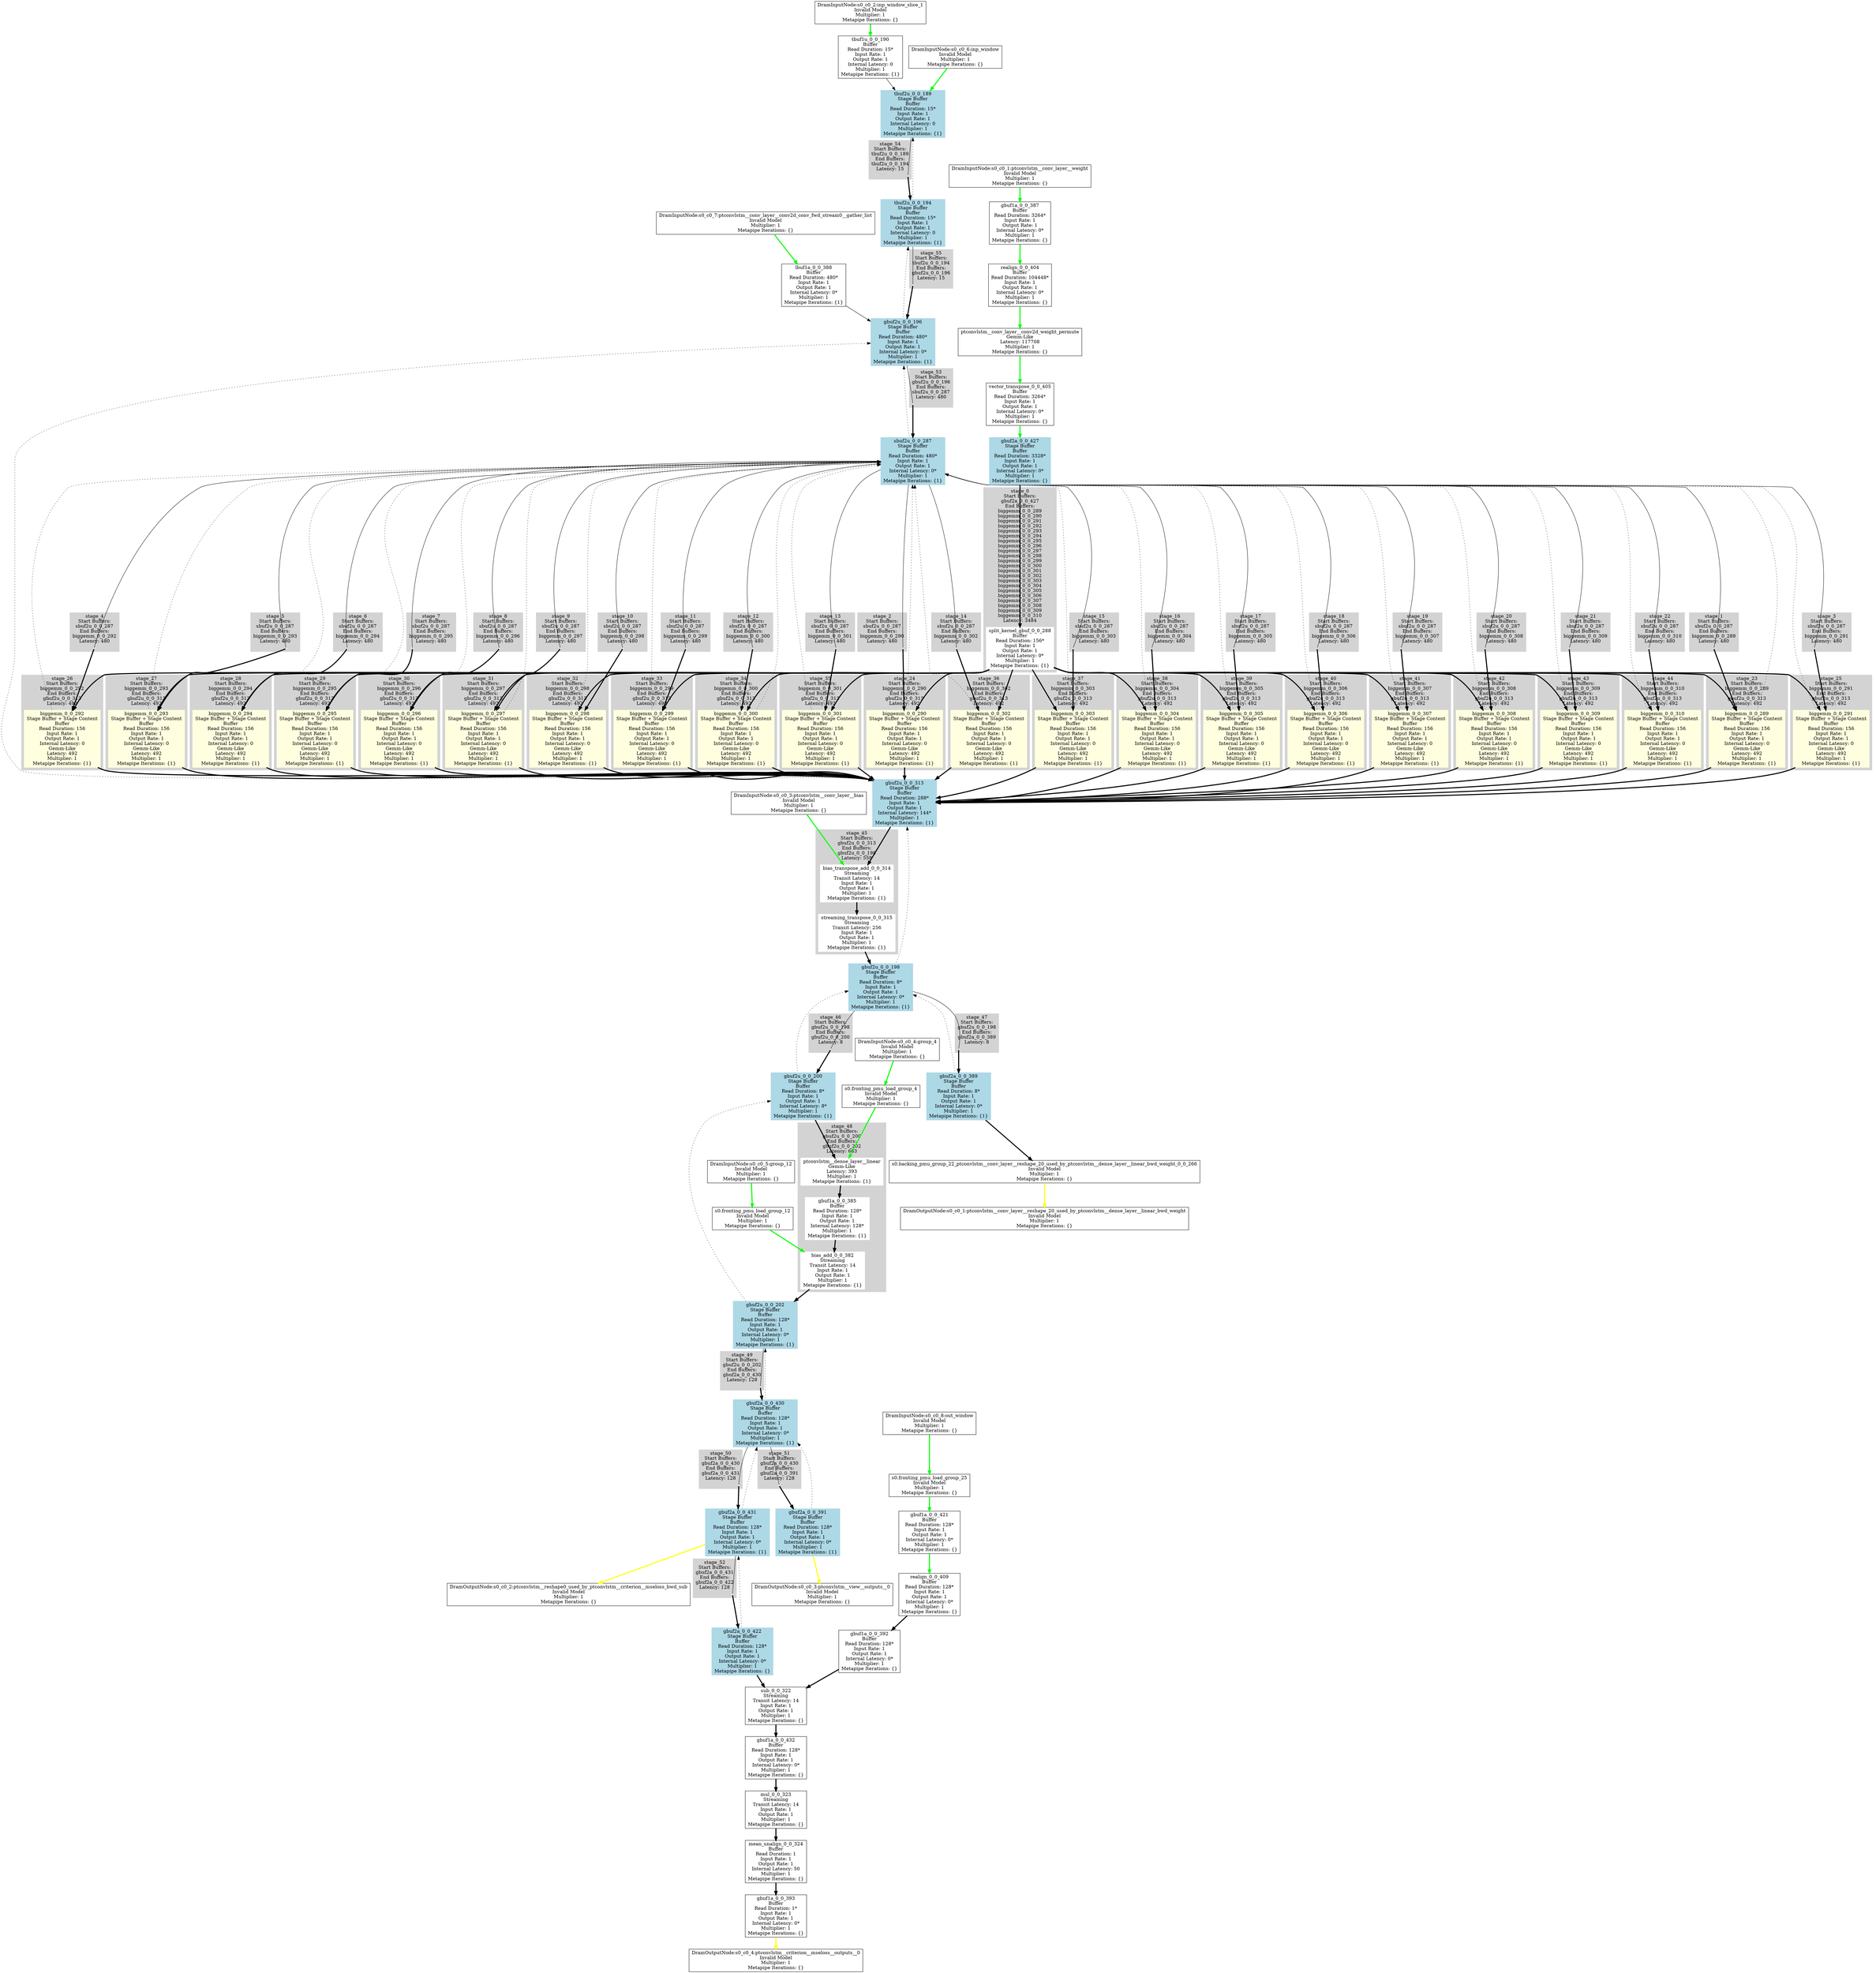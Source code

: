digraph {
	node [shape=box]
	subgraph cluster_stage_0 {
		node [style=filled,color=white];
		style=filled;
		color=lightgrey;
		label = "stage_0&#xA;Start Buffers:&#xA;gbuf2a_0_0_427&#xA;End Buffers:&#xA;biggemm_0_0_289&#xA;biggemm_0_0_290&#xA;biggemm_0_0_291&#xA;biggemm_0_0_292&#xA;biggemm_0_0_293&#xA;biggemm_0_0_294&#xA;biggemm_0_0_295&#xA;biggemm_0_0_296&#xA;biggemm_0_0_297&#xA;biggemm_0_0_298&#xA;biggemm_0_0_299&#xA;biggemm_0_0_300&#xA;biggemm_0_0_301&#xA;biggemm_0_0_302&#xA;biggemm_0_0_303&#xA;biggemm_0_0_304&#xA;biggemm_0_0_305&#xA;biggemm_0_0_306&#xA;biggemm_0_0_307&#xA;biggemm_0_0_308&#xA;biggemm_0_0_309&#xA;biggemm_0_0_310&#xA;Latency: 3484";
		tooltip = "stage_0&#xA;Start Buffers:&#xA;gbuf2a_0_0_427&#xA;End Buffers:&#xA;biggemm_0_0_289&#xA;biggemm_0_0_290&#xA;biggemm_0_0_291&#xA;biggemm_0_0_292&#xA;biggemm_0_0_293&#xA;biggemm_0_0_294&#xA;biggemm_0_0_295&#xA;biggemm_0_0_296&#xA;biggemm_0_0_297&#xA;biggemm_0_0_298&#xA;biggemm_0_0_299&#xA;biggemm_0_0_300&#xA;biggemm_0_0_301&#xA;biggemm_0_0_302&#xA;biggemm_0_0_303&#xA;biggemm_0_0_304&#xA;biggemm_0_0_305&#xA;biggemm_0_0_306&#xA;biggemm_0_0_307&#xA;biggemm_0_0_308&#xA;biggemm_0_0_309&#xA;biggemm_0_0_310&#xA;Latency: 3484";
		5;
	}
	subgraph cluster_stage_1 {
		node [style=filled,color=white];
		style=filled;
		color=lightgrey;
		label = "stage_1&#xA;Start Buffers:&#xA;sbuf2u_0_0_287&#xA;End Buffers:&#xA;biggemm_0_0_289&#xA;Latency: 480";
		tooltip = "stage_1&#xA;Start Buffers:&#xA;sbuf2u_0_0_287&#xA;End Buffers:&#xA;biggemm_0_0_289&#xA;Latency: 480";
		72 [shape=point];
	}
	 "6"->"72" [arrowhead=none];
	subgraph cluster_stage_2 {
		node [style=filled,color=white];
		style=filled;
		color=lightgrey;
		label = "stage_2&#xA;Start Buffers:&#xA;sbuf2u_0_0_287&#xA;End Buffers:&#xA;biggemm_0_0_290&#xA;Latency: 480";
		tooltip = "stage_2&#xA;Start Buffers:&#xA;sbuf2u_0_0_287&#xA;End Buffers:&#xA;biggemm_0_0_290&#xA;Latency: 480";
		73 [shape=point];
	}
	 "6"->"73" [arrowhead=none];
	subgraph cluster_stage_3 {
		node [style=filled,color=white];
		style=filled;
		color=lightgrey;
		label = "stage_3&#xA;Start Buffers:&#xA;sbuf2u_0_0_287&#xA;End Buffers:&#xA;biggemm_0_0_291&#xA;Latency: 480";
		tooltip = "stage_3&#xA;Start Buffers:&#xA;sbuf2u_0_0_287&#xA;End Buffers:&#xA;biggemm_0_0_291&#xA;Latency: 480";
		74 [shape=point];
	}
	 "6"->"74" [arrowhead=none];
	subgraph cluster_stage_4 {
		node [style=filled,color=white];
		style=filled;
		color=lightgrey;
		label = "stage_4&#xA;Start Buffers:&#xA;sbuf2u_0_0_287&#xA;End Buffers:&#xA;biggemm_0_0_292&#xA;Latency: 480";
		tooltip = "stage_4&#xA;Start Buffers:&#xA;sbuf2u_0_0_287&#xA;End Buffers:&#xA;biggemm_0_0_292&#xA;Latency: 480";
		75 [shape=point];
	}
	 "6"->"75" [arrowhead=none];
	subgraph cluster_stage_5 {
		node [style=filled,color=white];
		style=filled;
		color=lightgrey;
		label = "stage_5&#xA;Start Buffers:&#xA;sbuf2u_0_0_287&#xA;End Buffers:&#xA;biggemm_0_0_293&#xA;Latency: 480";
		tooltip = "stage_5&#xA;Start Buffers:&#xA;sbuf2u_0_0_287&#xA;End Buffers:&#xA;biggemm_0_0_293&#xA;Latency: 480";
		76 [shape=point];
	}
	 "6"->"76" [arrowhead=none];
	subgraph cluster_stage_6 {
		node [style=filled,color=white];
		style=filled;
		color=lightgrey;
		label = "stage_6&#xA;Start Buffers:&#xA;sbuf2u_0_0_287&#xA;End Buffers:&#xA;biggemm_0_0_294&#xA;Latency: 480";
		tooltip = "stage_6&#xA;Start Buffers:&#xA;sbuf2u_0_0_287&#xA;End Buffers:&#xA;biggemm_0_0_294&#xA;Latency: 480";
		77 [shape=point];
	}
	 "6"->"77" [arrowhead=none];
	subgraph cluster_stage_7 {
		node [style=filled,color=white];
		style=filled;
		color=lightgrey;
		label = "stage_7&#xA;Start Buffers:&#xA;sbuf2u_0_0_287&#xA;End Buffers:&#xA;biggemm_0_0_295&#xA;Latency: 480";
		tooltip = "stage_7&#xA;Start Buffers:&#xA;sbuf2u_0_0_287&#xA;End Buffers:&#xA;biggemm_0_0_295&#xA;Latency: 480";
		78 [shape=point];
	}
	 "6"->"78" [arrowhead=none];
	subgraph cluster_stage_8 {
		node [style=filled,color=white];
		style=filled;
		color=lightgrey;
		label = "stage_8&#xA;Start Buffers:&#xA;sbuf2u_0_0_287&#xA;End Buffers:&#xA;biggemm_0_0_296&#xA;Latency: 480";
		tooltip = "stage_8&#xA;Start Buffers:&#xA;sbuf2u_0_0_287&#xA;End Buffers:&#xA;biggemm_0_0_296&#xA;Latency: 480";
		79 [shape=point];
	}
	 "6"->"79" [arrowhead=none];
	subgraph cluster_stage_9 {
		node [style=filled,color=white];
		style=filled;
		color=lightgrey;
		label = "stage_9&#xA;Start Buffers:&#xA;sbuf2u_0_0_287&#xA;End Buffers:&#xA;biggemm_0_0_297&#xA;Latency: 480";
		tooltip = "stage_9&#xA;Start Buffers:&#xA;sbuf2u_0_0_287&#xA;End Buffers:&#xA;biggemm_0_0_297&#xA;Latency: 480";
		80 [shape=point];
	}
	 "6"->"80" [arrowhead=none];
	subgraph cluster_stage_10 {
		node [style=filled,color=white];
		style=filled;
		color=lightgrey;
		label = "stage_10&#xA;Start Buffers:&#xA;sbuf2u_0_0_287&#xA;End Buffers:&#xA;biggemm_0_0_298&#xA;Latency: 480";
		tooltip = "stage_10&#xA;Start Buffers:&#xA;sbuf2u_0_0_287&#xA;End Buffers:&#xA;biggemm_0_0_298&#xA;Latency: 480";
		81 [shape=point];
	}
	 "6"->"81" [arrowhead=none];
	subgraph cluster_stage_11 {
		node [style=filled,color=white];
		style=filled;
		color=lightgrey;
		label = "stage_11&#xA;Start Buffers:&#xA;sbuf2u_0_0_287&#xA;End Buffers:&#xA;biggemm_0_0_299&#xA;Latency: 480";
		tooltip = "stage_11&#xA;Start Buffers:&#xA;sbuf2u_0_0_287&#xA;End Buffers:&#xA;biggemm_0_0_299&#xA;Latency: 480";
		82 [shape=point];
	}
	 "6"->"82" [arrowhead=none];
	subgraph cluster_stage_12 {
		node [style=filled,color=white];
		style=filled;
		color=lightgrey;
		label = "stage_12&#xA;Start Buffers:&#xA;sbuf2u_0_0_287&#xA;End Buffers:&#xA;biggemm_0_0_300&#xA;Latency: 480";
		tooltip = "stage_12&#xA;Start Buffers:&#xA;sbuf2u_0_0_287&#xA;End Buffers:&#xA;biggemm_0_0_300&#xA;Latency: 480";
		83 [shape=point];
	}
	 "6"->"83" [arrowhead=none];
	subgraph cluster_stage_13 {
		node [style=filled,color=white];
		style=filled;
		color=lightgrey;
		label = "stage_13&#xA;Start Buffers:&#xA;sbuf2u_0_0_287&#xA;End Buffers:&#xA;biggemm_0_0_301&#xA;Latency: 480";
		tooltip = "stage_13&#xA;Start Buffers:&#xA;sbuf2u_0_0_287&#xA;End Buffers:&#xA;biggemm_0_0_301&#xA;Latency: 480";
		84 [shape=point];
	}
	 "6"->"84" [arrowhead=none];
	subgraph cluster_stage_14 {
		node [style=filled,color=white];
		style=filled;
		color=lightgrey;
		label = "stage_14&#xA;Start Buffers:&#xA;sbuf2u_0_0_287&#xA;End Buffers:&#xA;biggemm_0_0_302&#xA;Latency: 480";
		tooltip = "stage_14&#xA;Start Buffers:&#xA;sbuf2u_0_0_287&#xA;End Buffers:&#xA;biggemm_0_0_302&#xA;Latency: 480";
		85 [shape=point];
	}
	 "6"->"85" [arrowhead=none];
	subgraph cluster_stage_15 {
		node [style=filled,color=white];
		style=filled;
		color=lightgrey;
		label = "stage_15&#xA;Start Buffers:&#xA;sbuf2u_0_0_287&#xA;End Buffers:&#xA;biggemm_0_0_303&#xA;Latency: 480";
		tooltip = "stage_15&#xA;Start Buffers:&#xA;sbuf2u_0_0_287&#xA;End Buffers:&#xA;biggemm_0_0_303&#xA;Latency: 480";
		86 [shape=point];
	}
	 "6"->"86" [arrowhead=none];
	subgraph cluster_stage_16 {
		node [style=filled,color=white];
		style=filled;
		color=lightgrey;
		label = "stage_16&#xA;Start Buffers:&#xA;sbuf2u_0_0_287&#xA;End Buffers:&#xA;biggemm_0_0_304&#xA;Latency: 480";
		tooltip = "stage_16&#xA;Start Buffers:&#xA;sbuf2u_0_0_287&#xA;End Buffers:&#xA;biggemm_0_0_304&#xA;Latency: 480";
		87 [shape=point];
	}
	 "6"->"87" [arrowhead=none];
	subgraph cluster_stage_17 {
		node [style=filled,color=white];
		style=filled;
		color=lightgrey;
		label = "stage_17&#xA;Start Buffers:&#xA;sbuf2u_0_0_287&#xA;End Buffers:&#xA;biggemm_0_0_305&#xA;Latency: 480";
		tooltip = "stage_17&#xA;Start Buffers:&#xA;sbuf2u_0_0_287&#xA;End Buffers:&#xA;biggemm_0_0_305&#xA;Latency: 480";
		88 [shape=point];
	}
	 "6"->"88" [arrowhead=none];
	subgraph cluster_stage_18 {
		node [style=filled,color=white];
		style=filled;
		color=lightgrey;
		label = "stage_18&#xA;Start Buffers:&#xA;sbuf2u_0_0_287&#xA;End Buffers:&#xA;biggemm_0_0_306&#xA;Latency: 480";
		tooltip = "stage_18&#xA;Start Buffers:&#xA;sbuf2u_0_0_287&#xA;End Buffers:&#xA;biggemm_0_0_306&#xA;Latency: 480";
		89 [shape=point];
	}
	 "6"->"89" [arrowhead=none];
	subgraph cluster_stage_19 {
		node [style=filled,color=white];
		style=filled;
		color=lightgrey;
		label = "stage_19&#xA;Start Buffers:&#xA;sbuf2u_0_0_287&#xA;End Buffers:&#xA;biggemm_0_0_307&#xA;Latency: 480";
		tooltip = "stage_19&#xA;Start Buffers:&#xA;sbuf2u_0_0_287&#xA;End Buffers:&#xA;biggemm_0_0_307&#xA;Latency: 480";
		90 [shape=point];
	}
	 "6"->"90" [arrowhead=none];
	subgraph cluster_stage_20 {
		node [style=filled,color=white];
		style=filled;
		color=lightgrey;
		label = "stage_20&#xA;Start Buffers:&#xA;sbuf2u_0_0_287&#xA;End Buffers:&#xA;biggemm_0_0_308&#xA;Latency: 480";
		tooltip = "stage_20&#xA;Start Buffers:&#xA;sbuf2u_0_0_287&#xA;End Buffers:&#xA;biggemm_0_0_308&#xA;Latency: 480";
		91 [shape=point];
	}
	 "6"->"91" [arrowhead=none];
	subgraph cluster_stage_21 {
		node [style=filled,color=white];
		style=filled;
		color=lightgrey;
		label = "stage_21&#xA;Start Buffers:&#xA;sbuf2u_0_0_287&#xA;End Buffers:&#xA;biggemm_0_0_309&#xA;Latency: 480";
		tooltip = "stage_21&#xA;Start Buffers:&#xA;sbuf2u_0_0_287&#xA;End Buffers:&#xA;biggemm_0_0_309&#xA;Latency: 480";
		92 [shape=point];
	}
	 "6"->"92" [arrowhead=none];
	subgraph cluster_stage_22 {
		node [style=filled,color=white];
		style=filled;
		color=lightgrey;
		label = "stage_22&#xA;Start Buffers:&#xA;sbuf2u_0_0_287&#xA;End Buffers:&#xA;biggemm_0_0_310&#xA;Latency: 480";
		tooltip = "stage_22&#xA;Start Buffers:&#xA;sbuf2u_0_0_287&#xA;End Buffers:&#xA;biggemm_0_0_310&#xA;Latency: 480";
		93 [shape=point];
	}
	 "6"->"93" [arrowhead=none];
	subgraph cluster_stage_23 {
		node [style=filled,color=white];
		style=filled;
		color=lightgrey;
		label = "stage_23&#xA;Start Buffers:&#xA;biggemm_0_0_289&#xA;End Buffers:&#xA;gbuf2u_0_0_313&#xA;Latency: 492";
		tooltip = "stage_23&#xA;Start Buffers:&#xA;biggemm_0_0_289&#xA;End Buffers:&#xA;gbuf2u_0_0_313&#xA;Latency: 492";
		7;
	}
	subgraph cluster_stage_24 {
		node [style=filled,color=white];
		style=filled;
		color=lightgrey;
		label = "stage_24&#xA;Start Buffers:&#xA;biggemm_0_0_290&#xA;End Buffers:&#xA;gbuf2u_0_0_313&#xA;Latency: 492";
		tooltip = "stage_24&#xA;Start Buffers:&#xA;biggemm_0_0_290&#xA;End Buffers:&#xA;gbuf2u_0_0_313&#xA;Latency: 492";
		8;
	}
	subgraph cluster_stage_25 {
		node [style=filled,color=white];
		style=filled;
		color=lightgrey;
		label = "stage_25&#xA;Start Buffers:&#xA;biggemm_0_0_291&#xA;End Buffers:&#xA;gbuf2u_0_0_313&#xA;Latency: 492";
		tooltip = "stage_25&#xA;Start Buffers:&#xA;biggemm_0_0_291&#xA;End Buffers:&#xA;gbuf2u_0_0_313&#xA;Latency: 492";
		9;
	}
	subgraph cluster_stage_26 {
		node [style=filled,color=white];
		style=filled;
		color=lightgrey;
		label = "stage_26&#xA;Start Buffers:&#xA;biggemm_0_0_292&#xA;End Buffers:&#xA;gbuf2u_0_0_313&#xA;Latency: 492";
		tooltip = "stage_26&#xA;Start Buffers:&#xA;biggemm_0_0_292&#xA;End Buffers:&#xA;gbuf2u_0_0_313&#xA;Latency: 492";
		10;
	}
	subgraph cluster_stage_27 {
		node [style=filled,color=white];
		style=filled;
		color=lightgrey;
		label = "stage_27&#xA;Start Buffers:&#xA;biggemm_0_0_293&#xA;End Buffers:&#xA;gbuf2u_0_0_313&#xA;Latency: 492";
		tooltip = "stage_27&#xA;Start Buffers:&#xA;biggemm_0_0_293&#xA;End Buffers:&#xA;gbuf2u_0_0_313&#xA;Latency: 492";
		11;
	}
	subgraph cluster_stage_28 {
		node [style=filled,color=white];
		style=filled;
		color=lightgrey;
		label = "stage_28&#xA;Start Buffers:&#xA;biggemm_0_0_294&#xA;End Buffers:&#xA;gbuf2u_0_0_313&#xA;Latency: 492";
		tooltip = "stage_28&#xA;Start Buffers:&#xA;biggemm_0_0_294&#xA;End Buffers:&#xA;gbuf2u_0_0_313&#xA;Latency: 492";
		12;
	}
	subgraph cluster_stage_29 {
		node [style=filled,color=white];
		style=filled;
		color=lightgrey;
		label = "stage_29&#xA;Start Buffers:&#xA;biggemm_0_0_295&#xA;End Buffers:&#xA;gbuf2u_0_0_313&#xA;Latency: 492";
		tooltip = "stage_29&#xA;Start Buffers:&#xA;biggemm_0_0_295&#xA;End Buffers:&#xA;gbuf2u_0_0_313&#xA;Latency: 492";
		13;
	}
	subgraph cluster_stage_30 {
		node [style=filled,color=white];
		style=filled;
		color=lightgrey;
		label = "stage_30&#xA;Start Buffers:&#xA;biggemm_0_0_296&#xA;End Buffers:&#xA;gbuf2u_0_0_313&#xA;Latency: 492";
		tooltip = "stage_30&#xA;Start Buffers:&#xA;biggemm_0_0_296&#xA;End Buffers:&#xA;gbuf2u_0_0_313&#xA;Latency: 492";
		14;
	}
	subgraph cluster_stage_31 {
		node [style=filled,color=white];
		style=filled;
		color=lightgrey;
		label = "stage_31&#xA;Start Buffers:&#xA;biggemm_0_0_297&#xA;End Buffers:&#xA;gbuf2u_0_0_313&#xA;Latency: 492";
		tooltip = "stage_31&#xA;Start Buffers:&#xA;biggemm_0_0_297&#xA;End Buffers:&#xA;gbuf2u_0_0_313&#xA;Latency: 492";
		15;
	}
	subgraph cluster_stage_32 {
		node [style=filled,color=white];
		style=filled;
		color=lightgrey;
		label = "stage_32&#xA;Start Buffers:&#xA;biggemm_0_0_298&#xA;End Buffers:&#xA;gbuf2u_0_0_313&#xA;Latency: 492";
		tooltip = "stage_32&#xA;Start Buffers:&#xA;biggemm_0_0_298&#xA;End Buffers:&#xA;gbuf2u_0_0_313&#xA;Latency: 492";
		16;
	}
	subgraph cluster_stage_33 {
		node [style=filled,color=white];
		style=filled;
		color=lightgrey;
		label = "stage_33&#xA;Start Buffers:&#xA;biggemm_0_0_299&#xA;End Buffers:&#xA;gbuf2u_0_0_313&#xA;Latency: 492";
		tooltip = "stage_33&#xA;Start Buffers:&#xA;biggemm_0_0_299&#xA;End Buffers:&#xA;gbuf2u_0_0_313&#xA;Latency: 492";
		17;
	}
	subgraph cluster_stage_34 {
		node [style=filled,color=white];
		style=filled;
		color=lightgrey;
		label = "stage_34&#xA;Start Buffers:&#xA;biggemm_0_0_300&#xA;End Buffers:&#xA;gbuf2u_0_0_313&#xA;Latency: 492";
		tooltip = "stage_34&#xA;Start Buffers:&#xA;biggemm_0_0_300&#xA;End Buffers:&#xA;gbuf2u_0_0_313&#xA;Latency: 492";
		18;
	}
	subgraph cluster_stage_35 {
		node [style=filled,color=white];
		style=filled;
		color=lightgrey;
		label = "stage_35&#xA;Start Buffers:&#xA;biggemm_0_0_301&#xA;End Buffers:&#xA;gbuf2u_0_0_313&#xA;Latency: 492";
		tooltip = "stage_35&#xA;Start Buffers:&#xA;biggemm_0_0_301&#xA;End Buffers:&#xA;gbuf2u_0_0_313&#xA;Latency: 492";
		19;
	}
	subgraph cluster_stage_36 {
		node [style=filled,color=white];
		style=filled;
		color=lightgrey;
		label = "stage_36&#xA;Start Buffers:&#xA;biggemm_0_0_302&#xA;End Buffers:&#xA;gbuf2u_0_0_313&#xA;Latency: 492";
		tooltip = "stage_36&#xA;Start Buffers:&#xA;biggemm_0_0_302&#xA;End Buffers:&#xA;gbuf2u_0_0_313&#xA;Latency: 492";
		20;
	}
	subgraph cluster_stage_37 {
		node [style=filled,color=white];
		style=filled;
		color=lightgrey;
		label = "stage_37&#xA;Start Buffers:&#xA;biggemm_0_0_303&#xA;End Buffers:&#xA;gbuf2u_0_0_313&#xA;Latency: 492";
		tooltip = "stage_37&#xA;Start Buffers:&#xA;biggemm_0_0_303&#xA;End Buffers:&#xA;gbuf2u_0_0_313&#xA;Latency: 492";
		21;
	}
	subgraph cluster_stage_38 {
		node [style=filled,color=white];
		style=filled;
		color=lightgrey;
		label = "stage_38&#xA;Start Buffers:&#xA;biggemm_0_0_304&#xA;End Buffers:&#xA;gbuf2u_0_0_313&#xA;Latency: 492";
		tooltip = "stage_38&#xA;Start Buffers:&#xA;biggemm_0_0_304&#xA;End Buffers:&#xA;gbuf2u_0_0_313&#xA;Latency: 492";
		22;
	}
	subgraph cluster_stage_39 {
		node [style=filled,color=white];
		style=filled;
		color=lightgrey;
		label = "stage_39&#xA;Start Buffers:&#xA;biggemm_0_0_305&#xA;End Buffers:&#xA;gbuf2u_0_0_313&#xA;Latency: 492";
		tooltip = "stage_39&#xA;Start Buffers:&#xA;biggemm_0_0_305&#xA;End Buffers:&#xA;gbuf2u_0_0_313&#xA;Latency: 492";
		23;
	}
	subgraph cluster_stage_40 {
		node [style=filled,color=white];
		style=filled;
		color=lightgrey;
		label = "stage_40&#xA;Start Buffers:&#xA;biggemm_0_0_306&#xA;End Buffers:&#xA;gbuf2u_0_0_313&#xA;Latency: 492";
		tooltip = "stage_40&#xA;Start Buffers:&#xA;biggemm_0_0_306&#xA;End Buffers:&#xA;gbuf2u_0_0_313&#xA;Latency: 492";
		24;
	}
	subgraph cluster_stage_41 {
		node [style=filled,color=white];
		style=filled;
		color=lightgrey;
		label = "stage_41&#xA;Start Buffers:&#xA;biggemm_0_0_307&#xA;End Buffers:&#xA;gbuf2u_0_0_313&#xA;Latency: 492";
		tooltip = "stage_41&#xA;Start Buffers:&#xA;biggemm_0_0_307&#xA;End Buffers:&#xA;gbuf2u_0_0_313&#xA;Latency: 492";
		25;
	}
	subgraph cluster_stage_42 {
		node [style=filled,color=white];
		style=filled;
		color=lightgrey;
		label = "stage_42&#xA;Start Buffers:&#xA;biggemm_0_0_308&#xA;End Buffers:&#xA;gbuf2u_0_0_313&#xA;Latency: 492";
		tooltip = "stage_42&#xA;Start Buffers:&#xA;biggemm_0_0_308&#xA;End Buffers:&#xA;gbuf2u_0_0_313&#xA;Latency: 492";
		26;
	}
	subgraph cluster_stage_43 {
		node [style=filled,color=white];
		style=filled;
		color=lightgrey;
		label = "stage_43&#xA;Start Buffers:&#xA;biggemm_0_0_309&#xA;End Buffers:&#xA;gbuf2u_0_0_313&#xA;Latency: 492";
		tooltip = "stage_43&#xA;Start Buffers:&#xA;biggemm_0_0_309&#xA;End Buffers:&#xA;gbuf2u_0_0_313&#xA;Latency: 492";
		27;
	}
	subgraph cluster_stage_44 {
		node [style=filled,color=white];
		style=filled;
		color=lightgrey;
		label = "stage_44&#xA;Start Buffers:&#xA;biggemm_0_0_310&#xA;End Buffers:&#xA;gbuf2u_0_0_313&#xA;Latency: 492";
		tooltip = "stage_44&#xA;Start Buffers:&#xA;biggemm_0_0_310&#xA;End Buffers:&#xA;gbuf2u_0_0_313&#xA;Latency: 492";
		28;
	}
	subgraph cluster_stage_45 {
		node [style=filled,color=white];
		style=filled;
		color=lightgrey;
		label = "stage_45&#xA;Start Buffers:&#xA;gbuf2u_0_0_313&#xA;End Buffers:&#xA;gbuf2u_0_0_198&#xA;Latency: 558";
		tooltip = "stage_45&#xA;Start Buffers:&#xA;gbuf2u_0_0_313&#xA;End Buffers:&#xA;gbuf2u_0_0_198&#xA;Latency: 558";
		31;
		30;
	}
	subgraph cluster_stage_46 {
		node [style=filled,color=white];
		style=filled;
		color=lightgrey;
		label = "stage_46&#xA;Start Buffers:&#xA;gbuf2u_0_0_198&#xA;End Buffers:&#xA;gbuf2u_0_0_200&#xA;Latency: 8";
		tooltip = "stage_46&#xA;Start Buffers:&#xA;gbuf2u_0_0_198&#xA;End Buffers:&#xA;gbuf2u_0_0_200&#xA;Latency: 8";
		94 [shape=point];
	}
	 "32"->"94" [arrowhead=none];
	subgraph cluster_stage_47 {
		node [style=filled,color=white];
		style=filled;
		color=lightgrey;
		label = "stage_47&#xA;Start Buffers:&#xA;gbuf2u_0_0_198&#xA;End Buffers:&#xA;gbuf2a_0_0_389&#xA;Latency: 8";
		tooltip = "stage_47&#xA;Start Buffers:&#xA;gbuf2u_0_0_198&#xA;End Buffers:&#xA;gbuf2a_0_0_389&#xA;Latency: 8";
		95 [shape=point];
	}
	 "32"->"95" [arrowhead=none];
	subgraph cluster_stage_48 {
		node [style=filled,color=white];
		style=filled;
		color=lightgrey;
		label = "stage_48&#xA;Start Buffers:&#xA;gbuf2u_0_0_200&#xA;End Buffers:&#xA;gbuf2u_0_0_202&#xA;Latency: 663";
		tooltip = "stage_48&#xA;Start Buffers:&#xA;gbuf2u_0_0_200&#xA;End Buffers:&#xA;gbuf2u_0_0_202&#xA;Latency: 663";
		37;
		36;
		35;
	}
	subgraph cluster_stage_49 {
		node [style=filled,color=white];
		style=filled;
		color=lightgrey;
		label = "stage_49&#xA;Start Buffers:&#xA;gbuf2u_0_0_202&#xA;End Buffers:&#xA;gbuf2a_0_0_430&#xA;Latency: 128";
		tooltip = "stage_49&#xA;Start Buffers:&#xA;gbuf2u_0_0_202&#xA;End Buffers:&#xA;gbuf2a_0_0_430&#xA;Latency: 128";
		96 [shape=point];
	}
	 "38"->"96" [arrowhead=none];
	subgraph cluster_stage_50 {
		node [style=filled,color=white];
		style=filled;
		color=lightgrey;
		label = "stage_50&#xA;Start Buffers:&#xA;gbuf2a_0_0_430&#xA;End Buffers:&#xA;gbuf2a_0_0_431&#xA;Latency: 128";
		tooltip = "stage_50&#xA;Start Buffers:&#xA;gbuf2a_0_0_430&#xA;End Buffers:&#xA;gbuf2a_0_0_431&#xA;Latency: 128";
		97 [shape=point];
	}
	 "39"->"97" [arrowhead=none];
	subgraph cluster_stage_51 {
		node [style=filled,color=white];
		style=filled;
		color=lightgrey;
		label = "stage_51&#xA;Start Buffers:&#xA;gbuf2a_0_0_430&#xA;End Buffers:&#xA;gbuf2a_0_0_391&#xA;Latency: 128";
		tooltip = "stage_51&#xA;Start Buffers:&#xA;gbuf2a_0_0_430&#xA;End Buffers:&#xA;gbuf2a_0_0_391&#xA;Latency: 128";
		98 [shape=point];
	}
	 "39"->"98" [arrowhead=none];
	subgraph cluster_stage_52 {
		node [style=filled,color=white];
		style=filled;
		color=lightgrey;
		label = "stage_52&#xA;Start Buffers:&#xA;gbuf2a_0_0_431&#xA;End Buffers:&#xA;gbuf2a_0_0_422&#xA;Latency: 128";
		tooltip = "stage_52&#xA;Start Buffers:&#xA;gbuf2a_0_0_431&#xA;End Buffers:&#xA;gbuf2a_0_0_422&#xA;Latency: 128";
		99 [shape=point];
	}
	 "40"->"99" [arrowhead=none];
	subgraph cluster_stage_53 {
		node [style=filled,color=white];
		style=filled;
		color=lightgrey;
		label = "stage_53&#xA;Start Buffers:&#xA;gbuf2u_0_0_196&#xA;End Buffers:&#xA;sbuf2u_0_0_287&#xA;Latency: 480";
		tooltip = "stage_53&#xA;Start Buffers:&#xA;gbuf2u_0_0_196&#xA;End Buffers:&#xA;sbuf2u_0_0_287&#xA;Latency: 480";
		100 [shape=point];
	}
	 "55"->"100" [arrowhead=none];
	subgraph cluster_stage_54 {
		node [style=filled,color=white];
		style=filled;
		color=lightgrey;
		label = "stage_54&#xA;Start Buffers:&#xA;tbuf2u_0_0_189&#xA;End Buffers:&#xA;tbuf2u_0_0_194&#xA;Latency: 15";
		tooltip = "stage_54&#xA;Start Buffers:&#xA;tbuf2u_0_0_189&#xA;End Buffers:&#xA;tbuf2u_0_0_194&#xA;Latency: 15";
		101 [shape=point];
	}
	 "57"->"101" [arrowhead=none];
	subgraph cluster_stage_55 {
		node [style=filled,color=white];
		style=filled;
		color=lightgrey;
		label = "stage_55&#xA;Start Buffers:&#xA;tbuf2u_0_0_194&#xA;End Buffers:&#xA;gbuf2u_0_0_196&#xA;Latency: 15";
		tooltip = "stage_55&#xA;Start Buffers:&#xA;tbuf2u_0_0_194&#xA;End Buffers:&#xA;gbuf2u_0_0_196&#xA;Latency: 15";
		102 [shape=point];
	}
	 "58"->"102" [arrowhead=none];
	"0" [label= "gbuf1a_0_0_387&#xA;Buffer&#xA;Read Duration: 3264*&#xA;Input Rate: 1&#xA;Output Rate: 1&#xA;Internal Latency: 0*&#xA;Multiplier: 1&#xA;Metapipe Iterations: {}", tooltip= "gbuf1a_0_0_387&#xA;Buffer&#xA;Read Duration: 3264*&#xA;Input Rate: 1&#xA;Output Rate: 1&#xA;Internal Latency: 0*&#xA;Multiplier: 1&#xA;Metapipe Iterations: {}"];
	 "64"->"0" [color=green, penwidth=3 , tooltip="InitGroup/vector"];
	"1" [label= "realign_0_0_404&#xA;Buffer&#xA;Read Duration: 104448*&#xA;Input Rate: 1&#xA;Output Rate: 1&#xA;Internal Latency: 0*&#xA;Multiplier: 1&#xA;Metapipe Iterations: {}", tooltip= "realign_0_0_404&#xA;Buffer&#xA;Read Duration: 104448*&#xA;Input Rate: 1&#xA;Output Rate: 1&#xA;Internal Latency: 0*&#xA;Multiplier: 1&#xA;Metapipe Iterations: {}"];
	 "0"->"1" [color=green, penwidth=3 , tooltip="InitGroup/vector"];
	"2" [label= "ptconvlstm__conv_layer__conv2d_weight_permute&#xA;Gemm-Like&#xA;Latency: 117708&#xA;Multiplier: 1&#xA;Metapipe Iterations: {}", tooltip= "ptconvlstm__conv_layer__conv2d_weight_permute&#xA;Gemm-Like&#xA;Latency: 117708&#xA;Multiplier: 1&#xA;Metapipe Iterations: {}"];
	 "1"->"2" [color=green, penwidth=3 , tooltip="InitGroup/vector"];
	"3" [label= "vector_transpose_0_0_405&#xA;Buffer&#xA;Read Duration: 3264*&#xA;Input Rate: 1&#xA;Output Rate: 1&#xA;Internal Latency: 0*&#xA;Multiplier: 1&#xA;Metapipe Iterations: {}", tooltip= "vector_transpose_0_0_405&#xA;Buffer&#xA;Read Duration: 3264*&#xA;Input Rate: 1&#xA;Output Rate: 1&#xA;Internal Latency: 0*&#xA;Multiplier: 1&#xA;Metapipe Iterations: {}"];
	 "2"->"3" [color=green, penwidth=3 , tooltip="InitGroup/vector"];
	"4" [label= "gbuf2a_0_0_427&#xA;Stage Buffer&#xA;Buffer&#xA;Read Duration: 3328*&#xA;Input Rate: 1&#xA;Output Rate: 1&#xA;Internal Latency: 0*&#xA;Multiplier: 1&#xA;Metapipe Iterations: {}",style=filled,color=lightblue, tooltip= "gbuf2a_0_0_427&#xA;Stage Buffer&#xA;Buffer&#xA;Read Duration: 3328*&#xA;Input Rate: 1&#xA;Output Rate: 1&#xA;Internal Latency: 0*&#xA;Multiplier: 1&#xA;Metapipe Iterations: {}"];
	 "3"->"4" [color=green, penwidth=3 , tooltip="InitGroup/vector"];
	"5" [label= "split_kernel_gbuf_0_0_288&#xA;Buffer&#xA;Read Duration: 156*&#xA;Input Rate: 1&#xA;Output Rate: 1&#xA;Internal Latency: 0*&#xA;Multiplier: 1&#xA;Metapipe Iterations: {1}", tooltip= "split_kernel_gbuf_0_0_288&#xA;Buffer&#xA;Read Duration: 156*&#xA;Input Rate: 1&#xA;Output Rate: 1&#xA;Internal Latency: 0*&#xA;Multiplier: 1&#xA;Metapipe Iterations: {1}"];
	 "4"->"5" [color=black, penwidth=3 , tooltip="ExecGroup/vector"];
	"6" [label= "sbuf2u_0_0_287&#xA;Stage Buffer&#xA;Buffer&#xA;Read Duration: 480*&#xA;Input Rate: 1&#xA;Output Rate: 1&#xA;Internal Latency: 0*&#xA;Multiplier: 1&#xA;Metapipe Iterations: {1}",style=filled,color=lightblue, tooltip= "sbuf2u_0_0_287&#xA;Stage Buffer&#xA;Buffer&#xA;Read Duration: 480*&#xA;Input Rate: 1&#xA;Output Rate: 1&#xA;Internal Latency: 0*&#xA;Multiplier: 1&#xA;Metapipe Iterations: {1}"];
	 "100"->"6" [color=black, penwidth=3 , tooltip="ExecGroup/vector"];
	 "55"->"6" [style=dotted, dir=back];
	"7" [label= "biggemm_0_0_289&#xA;Stage Buffer + Stage Content&#xA;Buffer&#xA;Read Duration: 156&#xA;Input Rate: 1&#xA;Output Rate: 1&#xA;Internal Latency: 0&#xA;Gemm-Like&#xA;Latency: 492&#xA;Multiplier: 1&#xA;Metapipe Iterations: {1}",style=filled,color=lightyellow, tooltip= "biggemm_0_0_289&#xA;Stage Buffer + Stage Content&#xA;Buffer&#xA;Read Duration: 156&#xA;Input Rate: 1&#xA;Output Rate: 1&#xA;Internal Latency: 0&#xA;Gemm-Like&#xA;Latency: 492&#xA;Multiplier: 1&#xA;Metapipe Iterations: {1}"];
	 "72"->"7" [color=black, penwidth=3 , tooltip="ExecGroup/vector"];
	 "5"->"7" [color=black, penwidth=3 , tooltip="ExecGroup/vector"];
	 "6"->"7" [style=dotted, dir=back];
	"8" [label= "biggemm_0_0_290&#xA;Stage Buffer + Stage Content&#xA;Buffer&#xA;Read Duration: 156&#xA;Input Rate: 1&#xA;Output Rate: 1&#xA;Internal Latency: 0&#xA;Gemm-Like&#xA;Latency: 492&#xA;Multiplier: 1&#xA;Metapipe Iterations: {1}",style=filled,color=lightyellow, tooltip= "biggemm_0_0_290&#xA;Stage Buffer + Stage Content&#xA;Buffer&#xA;Read Duration: 156&#xA;Input Rate: 1&#xA;Output Rate: 1&#xA;Internal Latency: 0&#xA;Gemm-Like&#xA;Latency: 492&#xA;Multiplier: 1&#xA;Metapipe Iterations: {1}"];
	 "73"->"8" [color=black, penwidth=3 , tooltip="ExecGroup/vector"];
	 "5"->"8" [color=black, penwidth=3 , tooltip="ExecGroup/vector"];
	 "6"->"8" [style=dotted, dir=back];
	"9" [label= "biggemm_0_0_291&#xA;Stage Buffer + Stage Content&#xA;Buffer&#xA;Read Duration: 156&#xA;Input Rate: 1&#xA;Output Rate: 1&#xA;Internal Latency: 0&#xA;Gemm-Like&#xA;Latency: 492&#xA;Multiplier: 1&#xA;Metapipe Iterations: {1}",style=filled,color=lightyellow, tooltip= "biggemm_0_0_291&#xA;Stage Buffer + Stage Content&#xA;Buffer&#xA;Read Duration: 156&#xA;Input Rate: 1&#xA;Output Rate: 1&#xA;Internal Latency: 0&#xA;Gemm-Like&#xA;Latency: 492&#xA;Multiplier: 1&#xA;Metapipe Iterations: {1}"];
	 "74"->"9" [color=black, penwidth=3 , tooltip="ExecGroup/vector"];
	 "5"->"9" [color=black, penwidth=3 , tooltip="ExecGroup/vector"];
	 "6"->"9" [style=dotted, dir=back];
	"10" [label= "biggemm_0_0_292&#xA;Stage Buffer + Stage Content&#xA;Buffer&#xA;Read Duration: 156&#xA;Input Rate: 1&#xA;Output Rate: 1&#xA;Internal Latency: 0&#xA;Gemm-Like&#xA;Latency: 492&#xA;Multiplier: 1&#xA;Metapipe Iterations: {1}",style=filled,color=lightyellow, tooltip= "biggemm_0_0_292&#xA;Stage Buffer + Stage Content&#xA;Buffer&#xA;Read Duration: 156&#xA;Input Rate: 1&#xA;Output Rate: 1&#xA;Internal Latency: 0&#xA;Gemm-Like&#xA;Latency: 492&#xA;Multiplier: 1&#xA;Metapipe Iterations: {1}"];
	 "75"->"10" [color=black, penwidth=3 , tooltip="ExecGroup/vector"];
	 "5"->"10" [color=black, penwidth=3 , tooltip="ExecGroup/vector"];
	 "6"->"10" [style=dotted, dir=back];
	"11" [label= "biggemm_0_0_293&#xA;Stage Buffer + Stage Content&#xA;Buffer&#xA;Read Duration: 156&#xA;Input Rate: 1&#xA;Output Rate: 1&#xA;Internal Latency: 0&#xA;Gemm-Like&#xA;Latency: 492&#xA;Multiplier: 1&#xA;Metapipe Iterations: {1}",style=filled,color=lightyellow, tooltip= "biggemm_0_0_293&#xA;Stage Buffer + Stage Content&#xA;Buffer&#xA;Read Duration: 156&#xA;Input Rate: 1&#xA;Output Rate: 1&#xA;Internal Latency: 0&#xA;Gemm-Like&#xA;Latency: 492&#xA;Multiplier: 1&#xA;Metapipe Iterations: {1}"];
	 "76"->"11" [color=black, penwidth=3 , tooltip="ExecGroup/vector"];
	 "5"->"11" [color=black, penwidth=3 , tooltip="ExecGroup/vector"];
	 "6"->"11" [style=dotted, dir=back];
	"12" [label= "biggemm_0_0_294&#xA;Stage Buffer + Stage Content&#xA;Buffer&#xA;Read Duration: 156&#xA;Input Rate: 1&#xA;Output Rate: 1&#xA;Internal Latency: 0&#xA;Gemm-Like&#xA;Latency: 492&#xA;Multiplier: 1&#xA;Metapipe Iterations: {1}",style=filled,color=lightyellow, tooltip= "biggemm_0_0_294&#xA;Stage Buffer + Stage Content&#xA;Buffer&#xA;Read Duration: 156&#xA;Input Rate: 1&#xA;Output Rate: 1&#xA;Internal Latency: 0&#xA;Gemm-Like&#xA;Latency: 492&#xA;Multiplier: 1&#xA;Metapipe Iterations: {1}"];
	 "77"->"12" [color=black, penwidth=3 , tooltip="ExecGroup/vector"];
	 "5"->"12" [color=black, penwidth=3 , tooltip="ExecGroup/vector"];
	 "6"->"12" [style=dotted, dir=back];
	"13" [label= "biggemm_0_0_295&#xA;Stage Buffer + Stage Content&#xA;Buffer&#xA;Read Duration: 156&#xA;Input Rate: 1&#xA;Output Rate: 1&#xA;Internal Latency: 0&#xA;Gemm-Like&#xA;Latency: 492&#xA;Multiplier: 1&#xA;Metapipe Iterations: {1}",style=filled,color=lightyellow, tooltip= "biggemm_0_0_295&#xA;Stage Buffer + Stage Content&#xA;Buffer&#xA;Read Duration: 156&#xA;Input Rate: 1&#xA;Output Rate: 1&#xA;Internal Latency: 0&#xA;Gemm-Like&#xA;Latency: 492&#xA;Multiplier: 1&#xA;Metapipe Iterations: {1}"];
	 "78"->"13" [color=black, penwidth=3 , tooltip="ExecGroup/vector"];
	 "5"->"13" [color=black, penwidth=3 , tooltip="ExecGroup/vector"];
	 "6"->"13" [style=dotted, dir=back];
	"14" [label= "biggemm_0_0_296&#xA;Stage Buffer + Stage Content&#xA;Buffer&#xA;Read Duration: 156&#xA;Input Rate: 1&#xA;Output Rate: 1&#xA;Internal Latency: 0&#xA;Gemm-Like&#xA;Latency: 492&#xA;Multiplier: 1&#xA;Metapipe Iterations: {1}",style=filled,color=lightyellow, tooltip= "biggemm_0_0_296&#xA;Stage Buffer + Stage Content&#xA;Buffer&#xA;Read Duration: 156&#xA;Input Rate: 1&#xA;Output Rate: 1&#xA;Internal Latency: 0&#xA;Gemm-Like&#xA;Latency: 492&#xA;Multiplier: 1&#xA;Metapipe Iterations: {1}"];
	 "79"->"14" [color=black, penwidth=3 , tooltip="ExecGroup/vector"];
	 "5"->"14" [color=black, penwidth=3 , tooltip="ExecGroup/vector"];
	 "6"->"14" [style=dotted, dir=back];
	"15" [label= "biggemm_0_0_297&#xA;Stage Buffer + Stage Content&#xA;Buffer&#xA;Read Duration: 156&#xA;Input Rate: 1&#xA;Output Rate: 1&#xA;Internal Latency: 0&#xA;Gemm-Like&#xA;Latency: 492&#xA;Multiplier: 1&#xA;Metapipe Iterations: {1}",style=filled,color=lightyellow, tooltip= "biggemm_0_0_297&#xA;Stage Buffer + Stage Content&#xA;Buffer&#xA;Read Duration: 156&#xA;Input Rate: 1&#xA;Output Rate: 1&#xA;Internal Latency: 0&#xA;Gemm-Like&#xA;Latency: 492&#xA;Multiplier: 1&#xA;Metapipe Iterations: {1}"];
	 "80"->"15" [color=black, penwidth=3 , tooltip="ExecGroup/vector"];
	 "5"->"15" [color=black, penwidth=3 , tooltip="ExecGroup/vector"];
	 "6"->"15" [style=dotted, dir=back];
	"16" [label= "biggemm_0_0_298&#xA;Stage Buffer + Stage Content&#xA;Buffer&#xA;Read Duration: 156&#xA;Input Rate: 1&#xA;Output Rate: 1&#xA;Internal Latency: 0&#xA;Gemm-Like&#xA;Latency: 492&#xA;Multiplier: 1&#xA;Metapipe Iterations: {1}",style=filled,color=lightyellow, tooltip= "biggemm_0_0_298&#xA;Stage Buffer + Stage Content&#xA;Buffer&#xA;Read Duration: 156&#xA;Input Rate: 1&#xA;Output Rate: 1&#xA;Internal Latency: 0&#xA;Gemm-Like&#xA;Latency: 492&#xA;Multiplier: 1&#xA;Metapipe Iterations: {1}"];
	 "81"->"16" [color=black, penwidth=3 , tooltip="ExecGroup/vector"];
	 "5"->"16" [color=black, penwidth=3 , tooltip="ExecGroup/vector"];
	 "6"->"16" [style=dotted, dir=back];
	"17" [label= "biggemm_0_0_299&#xA;Stage Buffer + Stage Content&#xA;Buffer&#xA;Read Duration: 156&#xA;Input Rate: 1&#xA;Output Rate: 1&#xA;Internal Latency: 0&#xA;Gemm-Like&#xA;Latency: 492&#xA;Multiplier: 1&#xA;Metapipe Iterations: {1}",style=filled,color=lightyellow, tooltip= "biggemm_0_0_299&#xA;Stage Buffer + Stage Content&#xA;Buffer&#xA;Read Duration: 156&#xA;Input Rate: 1&#xA;Output Rate: 1&#xA;Internal Latency: 0&#xA;Gemm-Like&#xA;Latency: 492&#xA;Multiplier: 1&#xA;Metapipe Iterations: {1}"];
	 "82"->"17" [color=black, penwidth=3 , tooltip="ExecGroup/vector"];
	 "5"->"17" [color=black, penwidth=3 , tooltip="ExecGroup/vector"];
	 "6"->"17" [style=dotted, dir=back];
	"18" [label= "biggemm_0_0_300&#xA;Stage Buffer + Stage Content&#xA;Buffer&#xA;Read Duration: 156&#xA;Input Rate: 1&#xA;Output Rate: 1&#xA;Internal Latency: 0&#xA;Gemm-Like&#xA;Latency: 492&#xA;Multiplier: 1&#xA;Metapipe Iterations: {1}",style=filled,color=lightyellow, tooltip= "biggemm_0_0_300&#xA;Stage Buffer + Stage Content&#xA;Buffer&#xA;Read Duration: 156&#xA;Input Rate: 1&#xA;Output Rate: 1&#xA;Internal Latency: 0&#xA;Gemm-Like&#xA;Latency: 492&#xA;Multiplier: 1&#xA;Metapipe Iterations: {1}"];
	 "83"->"18" [color=black, penwidth=3 , tooltip="ExecGroup/vector"];
	 "5"->"18" [color=black, penwidth=3 , tooltip="ExecGroup/vector"];
	 "6"->"18" [style=dotted, dir=back];
	"19" [label= "biggemm_0_0_301&#xA;Stage Buffer + Stage Content&#xA;Buffer&#xA;Read Duration: 156&#xA;Input Rate: 1&#xA;Output Rate: 1&#xA;Internal Latency: 0&#xA;Gemm-Like&#xA;Latency: 492&#xA;Multiplier: 1&#xA;Metapipe Iterations: {1}",style=filled,color=lightyellow, tooltip= "biggemm_0_0_301&#xA;Stage Buffer + Stage Content&#xA;Buffer&#xA;Read Duration: 156&#xA;Input Rate: 1&#xA;Output Rate: 1&#xA;Internal Latency: 0&#xA;Gemm-Like&#xA;Latency: 492&#xA;Multiplier: 1&#xA;Metapipe Iterations: {1}"];
	 "84"->"19" [color=black, penwidth=3 , tooltip="ExecGroup/vector"];
	 "5"->"19" [color=black, penwidth=3 , tooltip="ExecGroup/vector"];
	 "6"->"19" [style=dotted, dir=back];
	"20" [label= "biggemm_0_0_302&#xA;Stage Buffer + Stage Content&#xA;Buffer&#xA;Read Duration: 156&#xA;Input Rate: 1&#xA;Output Rate: 1&#xA;Internal Latency: 0&#xA;Gemm-Like&#xA;Latency: 492&#xA;Multiplier: 1&#xA;Metapipe Iterations: {1}",style=filled,color=lightyellow, tooltip= "biggemm_0_0_302&#xA;Stage Buffer + Stage Content&#xA;Buffer&#xA;Read Duration: 156&#xA;Input Rate: 1&#xA;Output Rate: 1&#xA;Internal Latency: 0&#xA;Gemm-Like&#xA;Latency: 492&#xA;Multiplier: 1&#xA;Metapipe Iterations: {1}"];
	 "85"->"20" [color=black, penwidth=3 , tooltip="ExecGroup/vector"];
	 "5"->"20" [color=black, penwidth=3 , tooltip="ExecGroup/vector"];
	 "6"->"20" [style=dotted, dir=back];
	"21" [label= "biggemm_0_0_303&#xA;Stage Buffer + Stage Content&#xA;Buffer&#xA;Read Duration: 156&#xA;Input Rate: 1&#xA;Output Rate: 1&#xA;Internal Latency: 0&#xA;Gemm-Like&#xA;Latency: 492&#xA;Multiplier: 1&#xA;Metapipe Iterations: {1}",style=filled,color=lightyellow, tooltip= "biggemm_0_0_303&#xA;Stage Buffer + Stage Content&#xA;Buffer&#xA;Read Duration: 156&#xA;Input Rate: 1&#xA;Output Rate: 1&#xA;Internal Latency: 0&#xA;Gemm-Like&#xA;Latency: 492&#xA;Multiplier: 1&#xA;Metapipe Iterations: {1}"];
	 "86"->"21" [color=black, penwidth=3 , tooltip="ExecGroup/vector"];
	 "5"->"21" [color=black, penwidth=3 , tooltip="ExecGroup/vector"];
	 "6"->"21" [style=dotted, dir=back];
	"22" [label= "biggemm_0_0_304&#xA;Stage Buffer + Stage Content&#xA;Buffer&#xA;Read Duration: 156&#xA;Input Rate: 1&#xA;Output Rate: 1&#xA;Internal Latency: 0&#xA;Gemm-Like&#xA;Latency: 492&#xA;Multiplier: 1&#xA;Metapipe Iterations: {1}",style=filled,color=lightyellow, tooltip= "biggemm_0_0_304&#xA;Stage Buffer + Stage Content&#xA;Buffer&#xA;Read Duration: 156&#xA;Input Rate: 1&#xA;Output Rate: 1&#xA;Internal Latency: 0&#xA;Gemm-Like&#xA;Latency: 492&#xA;Multiplier: 1&#xA;Metapipe Iterations: {1}"];
	 "87"->"22" [color=black, penwidth=3 , tooltip="ExecGroup/vector"];
	 "5"->"22" [color=black, penwidth=3 , tooltip="ExecGroup/vector"];
	 "6"->"22" [style=dotted, dir=back];
	"23" [label= "biggemm_0_0_305&#xA;Stage Buffer + Stage Content&#xA;Buffer&#xA;Read Duration: 156&#xA;Input Rate: 1&#xA;Output Rate: 1&#xA;Internal Latency: 0&#xA;Gemm-Like&#xA;Latency: 492&#xA;Multiplier: 1&#xA;Metapipe Iterations: {1}",style=filled,color=lightyellow, tooltip= "biggemm_0_0_305&#xA;Stage Buffer + Stage Content&#xA;Buffer&#xA;Read Duration: 156&#xA;Input Rate: 1&#xA;Output Rate: 1&#xA;Internal Latency: 0&#xA;Gemm-Like&#xA;Latency: 492&#xA;Multiplier: 1&#xA;Metapipe Iterations: {1}"];
	 "88"->"23" [color=black, penwidth=3 , tooltip="ExecGroup/vector"];
	 "5"->"23" [color=black, penwidth=3 , tooltip="ExecGroup/vector"];
	 "6"->"23" [style=dotted, dir=back];
	"24" [label= "biggemm_0_0_306&#xA;Stage Buffer + Stage Content&#xA;Buffer&#xA;Read Duration: 156&#xA;Input Rate: 1&#xA;Output Rate: 1&#xA;Internal Latency: 0&#xA;Gemm-Like&#xA;Latency: 492&#xA;Multiplier: 1&#xA;Metapipe Iterations: {1}",style=filled,color=lightyellow, tooltip= "biggemm_0_0_306&#xA;Stage Buffer + Stage Content&#xA;Buffer&#xA;Read Duration: 156&#xA;Input Rate: 1&#xA;Output Rate: 1&#xA;Internal Latency: 0&#xA;Gemm-Like&#xA;Latency: 492&#xA;Multiplier: 1&#xA;Metapipe Iterations: {1}"];
	 "89"->"24" [color=black, penwidth=3 , tooltip="ExecGroup/vector"];
	 "5"->"24" [color=black, penwidth=3 , tooltip="ExecGroup/vector"];
	 "6"->"24" [style=dotted, dir=back];
	"25" [label= "biggemm_0_0_307&#xA;Stage Buffer + Stage Content&#xA;Buffer&#xA;Read Duration: 156&#xA;Input Rate: 1&#xA;Output Rate: 1&#xA;Internal Latency: 0&#xA;Gemm-Like&#xA;Latency: 492&#xA;Multiplier: 1&#xA;Metapipe Iterations: {1}",style=filled,color=lightyellow, tooltip= "biggemm_0_0_307&#xA;Stage Buffer + Stage Content&#xA;Buffer&#xA;Read Duration: 156&#xA;Input Rate: 1&#xA;Output Rate: 1&#xA;Internal Latency: 0&#xA;Gemm-Like&#xA;Latency: 492&#xA;Multiplier: 1&#xA;Metapipe Iterations: {1}"];
	 "90"->"25" [color=black, penwidth=3 , tooltip="ExecGroup/vector"];
	 "5"->"25" [color=black, penwidth=3 , tooltip="ExecGroup/vector"];
	 "6"->"25" [style=dotted, dir=back];
	"26" [label= "biggemm_0_0_308&#xA;Stage Buffer + Stage Content&#xA;Buffer&#xA;Read Duration: 156&#xA;Input Rate: 1&#xA;Output Rate: 1&#xA;Internal Latency: 0&#xA;Gemm-Like&#xA;Latency: 492&#xA;Multiplier: 1&#xA;Metapipe Iterations: {1}",style=filled,color=lightyellow, tooltip= "biggemm_0_0_308&#xA;Stage Buffer + Stage Content&#xA;Buffer&#xA;Read Duration: 156&#xA;Input Rate: 1&#xA;Output Rate: 1&#xA;Internal Latency: 0&#xA;Gemm-Like&#xA;Latency: 492&#xA;Multiplier: 1&#xA;Metapipe Iterations: {1}"];
	 "91"->"26" [color=black, penwidth=3 , tooltip="ExecGroup/vector"];
	 "5"->"26" [color=black, penwidth=3 , tooltip="ExecGroup/vector"];
	 "6"->"26" [style=dotted, dir=back];
	"27" [label= "biggemm_0_0_309&#xA;Stage Buffer + Stage Content&#xA;Buffer&#xA;Read Duration: 156&#xA;Input Rate: 1&#xA;Output Rate: 1&#xA;Internal Latency: 0&#xA;Gemm-Like&#xA;Latency: 492&#xA;Multiplier: 1&#xA;Metapipe Iterations: {1}",style=filled,color=lightyellow, tooltip= "biggemm_0_0_309&#xA;Stage Buffer + Stage Content&#xA;Buffer&#xA;Read Duration: 156&#xA;Input Rate: 1&#xA;Output Rate: 1&#xA;Internal Latency: 0&#xA;Gemm-Like&#xA;Latency: 492&#xA;Multiplier: 1&#xA;Metapipe Iterations: {1}"];
	 "92"->"27" [color=black, penwidth=3 , tooltip="ExecGroup/vector"];
	 "5"->"27" [color=black, penwidth=3 , tooltip="ExecGroup/vector"];
	 "6"->"27" [style=dotted, dir=back];
	"28" [label= "biggemm_0_0_310&#xA;Stage Buffer + Stage Content&#xA;Buffer&#xA;Read Duration: 156&#xA;Input Rate: 1&#xA;Output Rate: 1&#xA;Internal Latency: 0&#xA;Gemm-Like&#xA;Latency: 492&#xA;Multiplier: 1&#xA;Metapipe Iterations: {1}",style=filled,color=lightyellow, tooltip= "biggemm_0_0_310&#xA;Stage Buffer + Stage Content&#xA;Buffer&#xA;Read Duration: 156&#xA;Input Rate: 1&#xA;Output Rate: 1&#xA;Internal Latency: 0&#xA;Gemm-Like&#xA;Latency: 492&#xA;Multiplier: 1&#xA;Metapipe Iterations: {1}"];
	 "93"->"28" [color=black, penwidth=3 , tooltip="ExecGroup/vector"];
	 "5"->"28" [color=black, penwidth=3 , tooltip="ExecGroup/vector"];
	 "6"->"28" [style=dotted, dir=back];
	"29" [label= "gbuf2u_0_0_313&#xA;Stage Buffer&#xA;Buffer&#xA;Read Duration: 288*&#xA;Input Rate: 1&#xA;Output Rate: 1&#xA;Internal Latency: 144*&#xA;Multiplier: 1&#xA;Metapipe Iterations: {1}",style=filled,color=lightblue, tooltip= "gbuf2u_0_0_313&#xA;Stage Buffer&#xA;Buffer&#xA;Read Duration: 288*&#xA;Input Rate: 1&#xA;Output Rate: 1&#xA;Internal Latency: 144*&#xA;Multiplier: 1&#xA;Metapipe Iterations: {1}"];
	 "7"->"29" [color=black, penwidth=3 , tooltip="ExecGroup/vector"];
	 "8"->"29" [color=black, penwidth=3 , tooltip="ExecGroup/vector"];
	 "9"->"29" [color=black, penwidth=3 , tooltip="ExecGroup/vector"];
	 "10"->"29" [color=black, penwidth=3 , tooltip="ExecGroup/vector"];
	 "11"->"29" [color=black, penwidth=3 , tooltip="ExecGroup/vector"];
	 "12"->"29" [color=black, penwidth=3 , tooltip="ExecGroup/vector"];
	 "13"->"29" [color=black, penwidth=3 , tooltip="ExecGroup/vector"];
	 "14"->"29" [color=black, penwidth=3 , tooltip="ExecGroup/vector"];
	 "15"->"29" [color=black, penwidth=3 , tooltip="ExecGroup/vector"];
	 "16"->"29" [color=black, penwidth=3 , tooltip="ExecGroup/vector"];
	 "17"->"29" [color=black, penwidth=3 , tooltip="ExecGroup/vector"];
	 "18"->"29" [color=black, penwidth=3 , tooltip="ExecGroup/vector"];
	 "19"->"29" [color=black, penwidth=3 , tooltip="ExecGroup/vector"];
	 "20"->"29" [color=black, penwidth=3 , tooltip="ExecGroup/vector"];
	 "21"->"29" [color=black, penwidth=3 , tooltip="ExecGroup/vector"];
	 "22"->"29" [color=black, penwidth=3 , tooltip="ExecGroup/vector"];
	 "23"->"29" [color=black, penwidth=3 , tooltip="ExecGroup/vector"];
	 "24"->"29" [color=black, penwidth=3 , tooltip="ExecGroup/vector"];
	 "25"->"29" [color=black, penwidth=3 , tooltip="ExecGroup/vector"];
	 "26"->"29" [color=black, penwidth=3 , tooltip="ExecGroup/vector"];
	 "27"->"29" [color=black, penwidth=3 , tooltip="ExecGroup/vector"];
	 "28"->"29" [color=black, penwidth=3 , tooltip="ExecGroup/vector"];
	 "55"->"29" [style=dotted, dir=back];
	"30" [label= "bias_transpose_add_0_0_314&#xA;Streaming&#xA;Transit Latency: 14&#xA;Input Rate: 1&#xA;Output Rate: 1&#xA;Multiplier: 1&#xA;Metapipe Iterations: {1}", tooltip= "bias_transpose_add_0_0_314&#xA;Streaming&#xA;Transit Latency: 14&#xA;Input Rate: 1&#xA;Output Rate: 1&#xA;Multiplier: 1&#xA;Metapipe Iterations: {1}"];
	 "29"->"30" [color=black, penwidth=3 , tooltip="ExecGroup/vector"];
	 "66"->"30" [color=green, penwidth=3 , tooltip="InitGroup/vector"];
	"31" [label= "streaming_transpose_0_0_315&#xA;Streaming&#xA;Transit Latency: 256&#xA;Input Rate: 1&#xA;Output Rate: 1&#xA;Multiplier: 1&#xA;Metapipe Iterations: {1}", tooltip= "streaming_transpose_0_0_315&#xA;Streaming&#xA;Transit Latency: 256&#xA;Input Rate: 1&#xA;Output Rate: 1&#xA;Multiplier: 1&#xA;Metapipe Iterations: {1}"];
	 "30"->"31" [color=black, penwidth=3 , tooltip="ExecGroup/vector"];
	"32" [label= "gbuf2u_0_0_198&#xA;Stage Buffer&#xA;Buffer&#xA;Read Duration: 8*&#xA;Input Rate: 1&#xA;Output Rate: 1&#xA;Internal Latency: 0*&#xA;Multiplier: 1&#xA;Metapipe Iterations: {1}",style=filled,color=lightblue, tooltip= "gbuf2u_0_0_198&#xA;Stage Buffer&#xA;Buffer&#xA;Read Duration: 8*&#xA;Input Rate: 1&#xA;Output Rate: 1&#xA;Internal Latency: 0*&#xA;Multiplier: 1&#xA;Metapipe Iterations: {1}"];
	 "31"->"32" [color=black, penwidth=3 , tooltip="ExecGroup/vector"];
	 "29"->"32" [style=dotted, dir=back];
	"33" [label= "gbuf2u_0_0_200&#xA;Stage Buffer&#xA;Buffer&#xA;Read Duration: 8*&#xA;Input Rate: 1&#xA;Output Rate: 1&#xA;Internal Latency: 8*&#xA;Multiplier: 1&#xA;Metapipe Iterations: {1}",style=filled,color=lightblue, tooltip= "gbuf2u_0_0_200&#xA;Stage Buffer&#xA;Buffer&#xA;Read Duration: 8*&#xA;Input Rate: 1&#xA;Output Rate: 1&#xA;Internal Latency: 8*&#xA;Multiplier: 1&#xA;Metapipe Iterations: {1}"];
	 "94"->"33" [color=black, penwidth=3 , tooltip="ExecGroup/vector"];
	 "32"->"33" [style=dotted, dir=back];
	"34" [label= "gbuf2a_0_0_389&#xA;Stage Buffer&#xA;Buffer&#xA;Read Duration: 8*&#xA;Input Rate: 1&#xA;Output Rate: 1&#xA;Internal Latency: 0*&#xA;Multiplier: 1&#xA;Metapipe Iterations: {1}",style=filled,color=lightblue, tooltip= "gbuf2a_0_0_389&#xA;Stage Buffer&#xA;Buffer&#xA;Read Duration: 8*&#xA;Input Rate: 1&#xA;Output Rate: 1&#xA;Internal Latency: 0*&#xA;Multiplier: 1&#xA;Metapipe Iterations: {1}"];
	 "95"->"34" [color=black, penwidth=3 , tooltip="ExecGroup/vector"];
	 "32"->"34" [style=dotted, dir=back];
	"35" [label= "ptconvlstm__dense_layer__linear&#xA;Gemm-Like&#xA;Latency: 393&#xA;Multiplier: 1&#xA;Metapipe Iterations: {1}", tooltip= "ptconvlstm__dense_layer__linear&#xA;Gemm-Like&#xA;Latency: 393&#xA;Multiplier: 1&#xA;Metapipe Iterations: {1}"];
	 "33"->"35" [color=black, penwidth=3 , tooltip="ExecGroup/vector"];
	 "60"->"35" [color=green, penwidth=3 , tooltip="InitGroup/vector"];
	"36" [label= "gbuf1a_0_0_385&#xA;Buffer&#xA;Read Duration: 128*&#xA;Input Rate: 1&#xA;Output Rate: 1&#xA;Internal Latency: 128*&#xA;Multiplier: 1&#xA;Metapipe Iterations: {1}", tooltip= "gbuf1a_0_0_385&#xA;Buffer&#xA;Read Duration: 128*&#xA;Input Rate: 1&#xA;Output Rate: 1&#xA;Internal Latency: 128*&#xA;Multiplier: 1&#xA;Metapipe Iterations: {1}"];
	 "35"->"36" [color=black, penwidth=3 , tooltip="ExecGroup/vector"];
	"37" [label= "bias_add_0_0_382&#xA;Streaming&#xA;Transit Latency: 14&#xA;Input Rate: 1&#xA;Output Rate: 1&#xA;Multiplier: 1&#xA;Metapipe Iterations: {1}", tooltip= "bias_add_0_0_382&#xA;Streaming&#xA;Transit Latency: 14&#xA;Input Rate: 1&#xA;Output Rate: 1&#xA;Multiplier: 1&#xA;Metapipe Iterations: {1}"];
	 "36"->"37" [color=black, penwidth=3 , tooltip="ExecGroup/vector"];
	 "61"->"37" [color=green, penwidth=3 , tooltip="InitGroup/vector"];
	"38" [label= "gbuf2u_0_0_202&#xA;Stage Buffer&#xA;Buffer&#xA;Read Duration: 128*&#xA;Input Rate: 1&#xA;Output Rate: 1&#xA;Internal Latency: 0*&#xA;Multiplier: 1&#xA;Metapipe Iterations: {1}",style=filled,color=lightblue, tooltip= "gbuf2u_0_0_202&#xA;Stage Buffer&#xA;Buffer&#xA;Read Duration: 128*&#xA;Input Rate: 1&#xA;Output Rate: 1&#xA;Internal Latency: 0*&#xA;Multiplier: 1&#xA;Metapipe Iterations: {1}"];
	 "37"->"38" [color=black, penwidth=3 , tooltip="ExecGroup/vector"];
	 "33"->"38" [style=dotted, dir=back];
	"39" [label= "gbuf2a_0_0_430&#xA;Stage Buffer&#xA;Buffer&#xA;Read Duration: 128*&#xA;Input Rate: 1&#xA;Output Rate: 1&#xA;Internal Latency: 0*&#xA;Multiplier: 1&#xA;Metapipe Iterations: {1}",style=filled,color=lightblue, tooltip= "gbuf2a_0_0_430&#xA;Stage Buffer&#xA;Buffer&#xA;Read Duration: 128*&#xA;Input Rate: 1&#xA;Output Rate: 1&#xA;Internal Latency: 0*&#xA;Multiplier: 1&#xA;Metapipe Iterations: {1}"];
	 "96"->"39" [color=black, penwidth=3 , tooltip="ExecGroup/vector"];
	 "38"->"39" [style=dotted, dir=back];
	"40" [label= "gbuf2a_0_0_431&#xA;Stage Buffer&#xA;Buffer&#xA;Read Duration: 128*&#xA;Input Rate: 1&#xA;Output Rate: 1&#xA;Internal Latency: 0*&#xA;Multiplier: 1&#xA;Metapipe Iterations: {1}",style=filled,color=lightblue, tooltip= "gbuf2a_0_0_431&#xA;Stage Buffer&#xA;Buffer&#xA;Read Duration: 128*&#xA;Input Rate: 1&#xA;Output Rate: 1&#xA;Internal Latency: 0*&#xA;Multiplier: 1&#xA;Metapipe Iterations: {1}"];
	 "97"->"40" [color=black, penwidth=3 , tooltip="ExecGroup/vector"];
	 "39"->"40" [style=dotted, dir=back];
	"41" [label= "gbuf2a_0_0_391&#xA;Stage Buffer&#xA;Buffer&#xA;Read Duration: 128*&#xA;Input Rate: 1&#xA;Output Rate: 1&#xA;Internal Latency: 0*&#xA;Multiplier: 1&#xA;Metapipe Iterations: {1}",style=filled,color=lightblue, tooltip= "gbuf2a_0_0_391&#xA;Stage Buffer&#xA;Buffer&#xA;Read Duration: 128*&#xA;Input Rate: 1&#xA;Output Rate: 1&#xA;Internal Latency: 0*&#xA;Multiplier: 1&#xA;Metapipe Iterations: {1}"];
	 "98"->"41" [color=black, penwidth=3 , tooltip="ExecGroup/vector"];
	 "39"->"41" [style=dotted, dir=back];
	"42" [label= "s0.backing_pmu_group_22_ptconvlstm__conv_layer__reshape_20_used_by_ptconvlstm__dense_layer__linear_bwd_weight_0_0_266&#xA;Invalid Model&#xA;Multiplier: 1&#xA;Metapipe Iterations: {}", tooltip= "s0.backing_pmu_group_22_ptconvlstm__conv_layer__reshape_20_used_by_ptconvlstm__dense_layer__linear_bwd_weight_0_0_266&#xA;Invalid Model&#xA;Multiplier: 1&#xA;Metapipe Iterations: {}"];
	 "34"->"42" [color=black, penwidth=3 , tooltip="ExecGroup/vector"];
	"43" [label= "gbuf2a_0_0_422&#xA;Stage Buffer&#xA;Buffer&#xA;Read Duration: 128*&#xA;Input Rate: 1&#xA;Output Rate: 1&#xA;Internal Latency: 0*&#xA;Multiplier: 1&#xA;Metapipe Iterations: {}",style=filled,color=lightblue, tooltip= "gbuf2a_0_0_422&#xA;Stage Buffer&#xA;Buffer&#xA;Read Duration: 128*&#xA;Input Rate: 1&#xA;Output Rate: 1&#xA;Internal Latency: 0*&#xA;Multiplier: 1&#xA;Metapipe Iterations: {}"];
	 "99"->"43" [color=black, penwidth=3 , tooltip="ExecGroup/vector"];
	 "40"->"43" [style=dotted, dir=back];
	"44" [label= "DramOutputNode:s0_c0_2:ptconvlstm__reshape0_used_by_ptconvlstm__criterion__mseloss_bwd_sub&#xA;Invalid Model&#xA;Multiplier: 1&#xA;Metapipe Iterations: {}", tooltip= "DramOutputNode:s0_c0_2:ptconvlstm__reshape0_used_by_ptconvlstm__criterion__mseloss_bwd_sub&#xA;Invalid Model&#xA;Multiplier: 1&#xA;Metapipe Iterations: {}"];
	 "40"->"44" [color=yellow, penwidth=3 , tooltip="FinalGroup/vector"];
	"45" [label= "DramOutputNode:s0_c0_3:ptconvlstm__view__outputs__0&#xA;Invalid Model&#xA;Multiplier: 1&#xA;Metapipe Iterations: {}", tooltip= "DramOutputNode:s0_c0_3:ptconvlstm__view__outputs__0&#xA;Invalid Model&#xA;Multiplier: 1&#xA;Metapipe Iterations: {}"];
	 "41"->"45" [color=yellow, penwidth=3 , tooltip="FinalGroup/vector"];
	"46" [label= "sub_0_0_322&#xA;Streaming&#xA;Transit Latency: 14&#xA;Input Rate: 1&#xA;Output Rate: 1&#xA;Multiplier: 1&#xA;Metapipe Iterations: {}", tooltip= "sub_0_0_322&#xA;Streaming&#xA;Transit Latency: 14&#xA;Input Rate: 1&#xA;Output Rate: 1&#xA;Multiplier: 1&#xA;Metapipe Iterations: {}"];
	 "43"->"46" [color=black, penwidth=3 , tooltip="ExecGroup/vector"];
	 "49"->"46" [color=black, penwidth=3 , tooltip="ExecGroup/vector"];
	"47" [label= "gbuf1a_0_0_421&#xA;Buffer&#xA;Read Duration: 128*&#xA;Input Rate: 1&#xA;Output Rate: 1&#xA;Internal Latency: 0*&#xA;Multiplier: 1&#xA;Metapipe Iterations: {}", tooltip= "gbuf1a_0_0_421&#xA;Buffer&#xA;Read Duration: 128*&#xA;Input Rate: 1&#xA;Output Rate: 1&#xA;Internal Latency: 0*&#xA;Multiplier: 1&#xA;Metapipe Iterations: {}"];
	 "62"->"47" [color=green, penwidth=3 , tooltip="InitGroup/vector"];
	"48" [label= "realign_0_0_409&#xA;Buffer&#xA;Read Duration: 128*&#xA;Input Rate: 1&#xA;Output Rate: 1&#xA;Internal Latency: 0*&#xA;Multiplier: 1&#xA;Metapipe Iterations: {}", tooltip= "realign_0_0_409&#xA;Buffer&#xA;Read Duration: 128*&#xA;Input Rate: 1&#xA;Output Rate: 1&#xA;Internal Latency: 0*&#xA;Multiplier: 1&#xA;Metapipe Iterations: {}"];
	 "47"->"48" [color=green, penwidth=3 , tooltip="InitGroup/vector"];
	"49" [label= "gbuf1a_0_0_392&#xA;Buffer&#xA;Read Duration: 128*&#xA;Input Rate: 1&#xA;Output Rate: 1&#xA;Internal Latency: 0*&#xA;Multiplier: 1&#xA;Metapipe Iterations: {}", tooltip= "gbuf1a_0_0_392&#xA;Buffer&#xA;Read Duration: 128*&#xA;Input Rate: 1&#xA;Output Rate: 1&#xA;Internal Latency: 0*&#xA;Multiplier: 1&#xA;Metapipe Iterations: {}"];
	 "48"->"49" [color=black, penwidth=3 , tooltip="ExecGroup/vector"];
	"50" [label= "gbuf1a_0_0_432&#xA;Buffer&#xA;Read Duration: 128*&#xA;Input Rate: 1&#xA;Output Rate: 1&#xA;Internal Latency: 0*&#xA;Multiplier: 1&#xA;Metapipe Iterations: {}", tooltip= "gbuf1a_0_0_432&#xA;Buffer&#xA;Read Duration: 128*&#xA;Input Rate: 1&#xA;Output Rate: 1&#xA;Internal Latency: 0*&#xA;Multiplier: 1&#xA;Metapipe Iterations: {}"];
	 "46"->"50" [color=black, penwidth=3 , tooltip="ExecGroup/vector"];
	"51" [label= "mul_0_0_323&#xA;Streaming&#xA;Transit Latency: 14&#xA;Input Rate: 1&#xA;Output Rate: 1&#xA;Multiplier: 1&#xA;Metapipe Iterations: {}", tooltip= "mul_0_0_323&#xA;Streaming&#xA;Transit Latency: 14&#xA;Input Rate: 1&#xA;Output Rate: 1&#xA;Multiplier: 1&#xA;Metapipe Iterations: {}"];
	 "50"->"51" [color=black, penwidth=3 , tooltip="ExecGroup/vector"];
	"52" [label= "mean_unalign_0_0_324&#xA;Buffer&#xA;Read Duration: 1&#xA;Input Rate: 1&#xA;Output Rate: 1&#xA;Internal Latency: 50&#xA;Multiplier: 1&#xA;Metapipe Iterations: {}", tooltip= "mean_unalign_0_0_324&#xA;Buffer&#xA;Read Duration: 1&#xA;Input Rate: 1&#xA;Output Rate: 1&#xA;Internal Latency: 50&#xA;Multiplier: 1&#xA;Metapipe Iterations: {}"];
	 "51"->"52" [color=black, penwidth=3 , tooltip="ExecGroup/vector"];
	"53" [label= "gbuf1a_0_0_393&#xA;Buffer&#xA;Read Duration: 1*&#xA;Input Rate: 1&#xA;Output Rate: 1&#xA;Internal Latency: 0*&#xA;Multiplier: 1&#xA;Metapipe Iterations: {}", tooltip= "gbuf1a_0_0_393&#xA;Buffer&#xA;Read Duration: 1*&#xA;Input Rate: 1&#xA;Output Rate: 1&#xA;Internal Latency: 0*&#xA;Multiplier: 1&#xA;Metapipe Iterations: {}"];
	 "52"->"53" [color=black, penwidth=3 , tooltip="ExecGroup/vector"];
	"54" [label= "DramOutputNode:s0_c0_4:ptconvlstm__criterion__mseloss__outputs__0&#xA;Invalid Model&#xA;Multiplier: 1&#xA;Metapipe Iterations: {}", tooltip= "DramOutputNode:s0_c0_4:ptconvlstm__criterion__mseloss__outputs__0&#xA;Invalid Model&#xA;Multiplier: 1&#xA;Metapipe Iterations: {}"];
	 "53"->"54" [color=yellow, penwidth=3 , tooltip="FinalGroup/vector"];
	"55" [label= "gbuf2u_0_0_196&#xA;Stage Buffer&#xA;Buffer&#xA;Read Duration: 480*&#xA;Input Rate: 1&#xA;Output Rate: 1&#xA;Internal Latency: 0*&#xA;Multiplier: 1&#xA;Metapipe Iterations: {1}",style=filled,color=lightblue, tooltip= "gbuf2u_0_0_196&#xA;Stage Buffer&#xA;Buffer&#xA;Read Duration: 480*&#xA;Input Rate: 1&#xA;Output Rate: 1&#xA;Internal Latency: 0*&#xA;Multiplier: 1&#xA;Metapipe Iterations: {1}"];
	 "56"->"55" [color=black, tooltip="ExecGroup/scalar"];
	 "102"->"55" [color=black, penwidth=3 , tooltip="ExecGroup/vector"];
	 "58"->"55" [style=dotted, dir=back];
	"56" [label= "lbuf1a_0_0_388&#xA;Buffer&#xA;Read Duration: 480*&#xA;Input Rate: 1&#xA;Output Rate: 1&#xA;Internal Latency: 0*&#xA;Multiplier: 1&#xA;Metapipe Iterations: {1}", tooltip= "lbuf1a_0_0_388&#xA;Buffer&#xA;Read Duration: 480*&#xA;Input Rate: 1&#xA;Output Rate: 1&#xA;Internal Latency: 0*&#xA;Multiplier: 1&#xA;Metapipe Iterations: {1}"];
	 "70"->"56" [color=green, penwidth=3 , tooltip="InitGroup/vector"];
	"57" [label= "tbuf2u_0_0_189&#xA;Stage Buffer&#xA;Buffer&#xA;Read Duration: 15*&#xA;Input Rate: 1&#xA;Output Rate: 1&#xA;Internal Latency: 0&#xA;Multiplier: 1&#xA;Metapipe Iterations: {1}",style=filled,color=lightblue, tooltip= "tbuf2u_0_0_189&#xA;Stage Buffer&#xA;Buffer&#xA;Read Duration: 15*&#xA;Input Rate: 1&#xA;Output Rate: 1&#xA;Internal Latency: 0&#xA;Multiplier: 1&#xA;Metapipe Iterations: {1}"];
	 "59"->"57" [color=black, tooltip="ExecGroup/scalar"];
	 "69"->"57" [color=green, penwidth=3 , tooltip="InitGroup/vector"];
	"58" [label= "tbuf2u_0_0_194&#xA;Stage Buffer&#xA;Buffer&#xA;Read Duration: 15*&#xA;Input Rate: 1&#xA;Output Rate: 1&#xA;Internal Latency: 0&#xA;Multiplier: 1&#xA;Metapipe Iterations: {1}",style=filled,color=lightblue, tooltip= "tbuf2u_0_0_194&#xA;Stage Buffer&#xA;Buffer&#xA;Read Duration: 15*&#xA;Input Rate: 1&#xA;Output Rate: 1&#xA;Internal Latency: 0&#xA;Multiplier: 1&#xA;Metapipe Iterations: {1}"];
	 "101"->"58" [color=black, penwidth=3 , tooltip="ExecGroup/vector"];
	 "57"->"58" [style=dotted, dir=back];
	"59" [label= "tbuf1u_0_0_190&#xA;Buffer&#xA;Read Duration: 15*&#xA;Input Rate: 1&#xA;Output Rate: 1&#xA;Internal Latency: 0&#xA;Multiplier: 1&#xA;Metapipe Iterations: {1}", tooltip= "tbuf1u_0_0_190&#xA;Buffer&#xA;Read Duration: 15*&#xA;Input Rate: 1&#xA;Output Rate: 1&#xA;Internal Latency: 0&#xA;Multiplier: 1&#xA;Metapipe Iterations: {1}"];
	 "65"->"59" [color=green, penwidth=3 , tooltip="InitGroup/vector"];
	"60" [label= "s0.fronting_pmu_load_group_4&#xA;Invalid Model&#xA;Multiplier: 1&#xA;Metapipe Iterations: {}", tooltip= "s0.fronting_pmu_load_group_4&#xA;Invalid Model&#xA;Multiplier: 1&#xA;Metapipe Iterations: {}"];
	 "67"->"60" [color=green, penwidth=3 , tooltip="InitGroup/vector"];
	"61" [label= "s0.fronting_pmu_load_group_12&#xA;Invalid Model&#xA;Multiplier: 1&#xA;Metapipe Iterations: {}", tooltip= "s0.fronting_pmu_load_group_12&#xA;Invalid Model&#xA;Multiplier: 1&#xA;Metapipe Iterations: {}"];
	 "68"->"61" [color=green, penwidth=3 , tooltip="InitGroup/vector"];
	"62" [label= "s0.fronting_pmu_load_group_25&#xA;Invalid Model&#xA;Multiplier: 1&#xA;Metapipe Iterations: {}", tooltip= "s0.fronting_pmu_load_group_25&#xA;Invalid Model&#xA;Multiplier: 1&#xA;Metapipe Iterations: {}"];
	 "71"->"62" [color=green, penwidth=3 , tooltip="InitGroup/vector"];
	"63" [label= "DramOutputNode:s0_c0_1:ptconvlstm__conv_layer__reshape_20_used_by_ptconvlstm__dense_layer__linear_bwd_weight&#xA;Invalid Model&#xA;Multiplier: 1&#xA;Metapipe Iterations: {}", tooltip= "DramOutputNode:s0_c0_1:ptconvlstm__conv_layer__reshape_20_used_by_ptconvlstm__dense_layer__linear_bwd_weight&#xA;Invalid Model&#xA;Multiplier: 1&#xA;Metapipe Iterations: {}"];
	 "42"->"63" [color=yellow, penwidth=3 , tooltip="FinalGroup/vector"];
	"64" [label= "DramInputNode:s0_c0_1:ptconvlstm__conv_layer__weight&#xA;Invalid Model&#xA;Multiplier: 1&#xA;Metapipe Iterations: {}", tooltip= "DramInputNode:s0_c0_1:ptconvlstm__conv_layer__weight&#xA;Invalid Model&#xA;Multiplier: 1&#xA;Metapipe Iterations: {}"];
	"65" [label= "DramInputNode:s0_c0_2:inp_window_slice_1&#xA;Invalid Model&#xA;Multiplier: 1&#xA;Metapipe Iterations: {}", tooltip= "DramInputNode:s0_c0_2:inp_window_slice_1&#xA;Invalid Model&#xA;Multiplier: 1&#xA;Metapipe Iterations: {}"];
	"66" [label= "DramInputNode:s0_c0_3:ptconvlstm__conv_layer__bias&#xA;Invalid Model&#xA;Multiplier: 1&#xA;Metapipe Iterations: {}", tooltip= "DramInputNode:s0_c0_3:ptconvlstm__conv_layer__bias&#xA;Invalid Model&#xA;Multiplier: 1&#xA;Metapipe Iterations: {}"];
	"67" [label= "DramInputNode:s0_c0_4:group_4&#xA;Invalid Model&#xA;Multiplier: 1&#xA;Metapipe Iterations: {}", tooltip= "DramInputNode:s0_c0_4:group_4&#xA;Invalid Model&#xA;Multiplier: 1&#xA;Metapipe Iterations: {}"];
	"68" [label= "DramInputNode:s0_c0_5:group_12&#xA;Invalid Model&#xA;Multiplier: 1&#xA;Metapipe Iterations: {}", tooltip= "DramInputNode:s0_c0_5:group_12&#xA;Invalid Model&#xA;Multiplier: 1&#xA;Metapipe Iterations: {}"];
	"69" [label= "DramInputNode:s0_c0_6:inp_window&#xA;Invalid Model&#xA;Multiplier: 1&#xA;Metapipe Iterations: {}", tooltip= "DramInputNode:s0_c0_6:inp_window&#xA;Invalid Model&#xA;Multiplier: 1&#xA;Metapipe Iterations: {}"];
	"70" [label= "DramInputNode:s0_c0_7:ptconvlstm__conv_layer__conv2d_conv_fwd_stream0__gather_list&#xA;Invalid Model&#xA;Multiplier: 1&#xA;Metapipe Iterations: {}", tooltip= "DramInputNode:s0_c0_7:ptconvlstm__conv_layer__conv2d_conv_fwd_stream0__gather_list&#xA;Invalid Model&#xA;Multiplier: 1&#xA;Metapipe Iterations: {}"];
	"71" [label= "DramInputNode:s0_c0_8:out_window&#xA;Invalid Model&#xA;Multiplier: 1&#xA;Metapipe Iterations: {}", tooltip= "DramInputNode:s0_c0_8:out_window&#xA;Invalid Model&#xA;Multiplier: 1&#xA;Metapipe Iterations: {}"];
}
